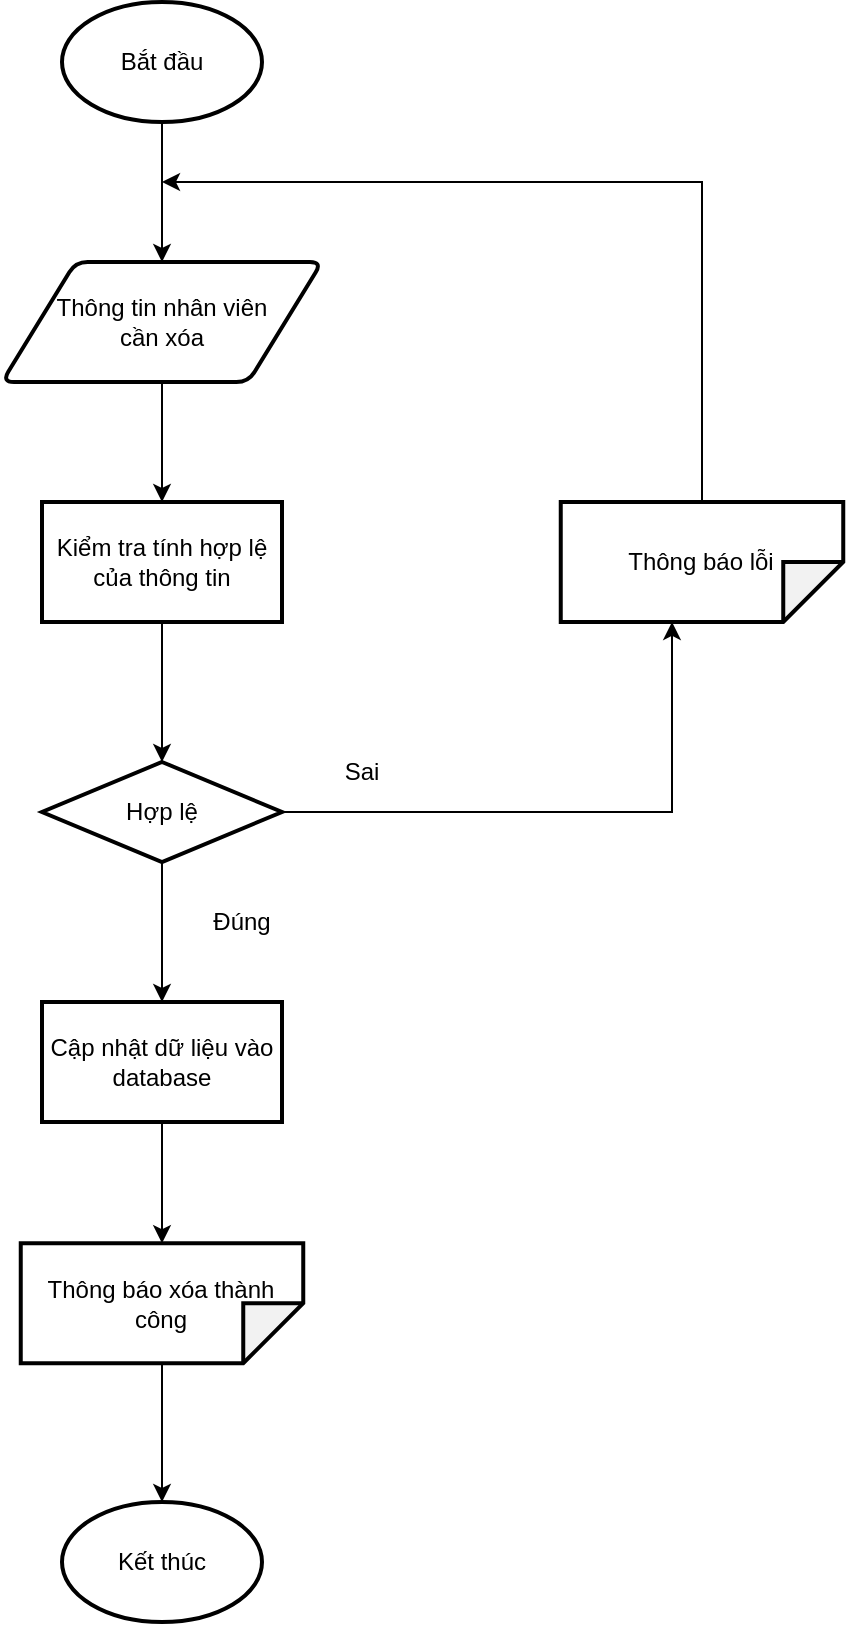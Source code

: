<mxfile version="18.0.1" type="device"><diagram id="XcLXdv98OrJelegmDaPA" name="Trang-1"><mxGraphModel dx="868" dy="593" grid="1" gridSize="10" guides="1" tooltips="1" connect="1" arrows="1" fold="1" page="1" pageScale="1" pageWidth="827" pageHeight="1169" math="0" shadow="0"><root><mxCell id="0"/><mxCell id="1" parent="0"/><mxCell id="0nVrNgLXXArcR-zgaY5S-17" style="edgeStyle=orthogonalEdgeStyle;rounded=0;orthogonalLoop=1;jettySize=auto;html=1;entryX=0.5;entryY=0;entryDx=0;entryDy=0;" parent="1" source="0nVrNgLXXArcR-zgaY5S-18" target="0nVrNgLXXArcR-zgaY5S-21" edge="1"><mxGeometry relative="1" as="geometry"/></mxCell><mxCell id="0nVrNgLXXArcR-zgaY5S-18" value="Bắt đầu" style="strokeWidth=2;html=1;shape=mxgraph.flowchart.start_1;whiteSpace=wrap;" parent="1" vertex="1"><mxGeometry x="370" y="140" width="100" height="60" as="geometry"/></mxCell><mxCell id="0nVrNgLXXArcR-zgaY5S-19" value="Kết thúc" style="strokeWidth=2;html=1;shape=mxgraph.flowchart.start_1;whiteSpace=wrap;" parent="1" vertex="1"><mxGeometry x="370" y="890" width="100" height="60" as="geometry"/></mxCell><mxCell id="0nVrNgLXXArcR-zgaY5S-20" style="edgeStyle=orthogonalEdgeStyle;rounded=0;orthogonalLoop=1;jettySize=auto;html=1;entryX=0.5;entryY=0;entryDx=0;entryDy=0;" parent="1" source="0nVrNgLXXArcR-zgaY5S-21" target="0nVrNgLXXArcR-zgaY5S-23" edge="1"><mxGeometry relative="1" as="geometry"/></mxCell><mxCell id="0nVrNgLXXArcR-zgaY5S-21" value="Thông tin nhân viên&lt;br&gt;cần xóa" style="shape=parallelogram;html=1;strokeWidth=2;perimeter=parallelogramPerimeter;whiteSpace=wrap;rounded=1;arcSize=12;size=0.23;" parent="1" vertex="1"><mxGeometry x="340" y="270" width="160" height="60" as="geometry"/></mxCell><mxCell id="0nVrNgLXXArcR-zgaY5S-22" style="edgeStyle=orthogonalEdgeStyle;rounded=0;orthogonalLoop=1;jettySize=auto;html=1;entryX=0.5;entryY=0;entryDx=0;entryDy=0;" parent="1" source="0nVrNgLXXArcR-zgaY5S-23" target="0nVrNgLXXArcR-zgaY5S-26" edge="1"><mxGeometry relative="1" as="geometry"/></mxCell><mxCell id="0nVrNgLXXArcR-zgaY5S-23" value="Kiểm tra tính hợp lệ của thông tin" style="rounded=0;whiteSpace=wrap;html=1;strokeWidth=2;" parent="1" vertex="1"><mxGeometry x="360" y="390" width="120" height="60" as="geometry"/></mxCell><mxCell id="0nVrNgLXXArcR-zgaY5S-24" style="edgeStyle=orthogonalEdgeStyle;rounded=0;orthogonalLoop=1;jettySize=auto;html=1;entryX=0;entryY=0;entryDx=60;entryDy=85.625;entryPerimeter=0;" parent="1" source="0nVrNgLXXArcR-zgaY5S-26" target="0nVrNgLXXArcR-zgaY5S-28" edge="1"><mxGeometry relative="1" as="geometry"/></mxCell><mxCell id="0nVrNgLXXArcR-zgaY5S-25" style="edgeStyle=orthogonalEdgeStyle;rounded=0;orthogonalLoop=1;jettySize=auto;html=1;startArrow=none;" parent="1" source="nXBz1TCKdoJEMLJixKgs-1" target="0nVrNgLXXArcR-zgaY5S-32" edge="1"><mxGeometry relative="1" as="geometry"/></mxCell><mxCell id="nXBz1TCKdoJEMLJixKgs-3" style="edgeStyle=orthogonalEdgeStyle;rounded=0;orthogonalLoop=1;jettySize=auto;html=1;entryX=0.5;entryY=0;entryDx=0;entryDy=0;" edge="1" parent="1" source="0nVrNgLXXArcR-zgaY5S-26" target="nXBz1TCKdoJEMLJixKgs-1"><mxGeometry relative="1" as="geometry"/></mxCell><mxCell id="0nVrNgLXXArcR-zgaY5S-26" value="Hợp lệ" style="rhombus;whiteSpace=wrap;html=1;strokeWidth=2;" parent="1" vertex="1"><mxGeometry x="360" y="520" width="120" height="50" as="geometry"/></mxCell><mxCell id="0nVrNgLXXArcR-zgaY5S-27" style="edgeStyle=orthogonalEdgeStyle;rounded=0;orthogonalLoop=1;jettySize=auto;html=1;" parent="1" source="0nVrNgLXXArcR-zgaY5S-28" edge="1"><mxGeometry relative="1" as="geometry"><mxPoint x="420" y="230" as="targetPoint"/><Array as="points"><mxPoint x="690" y="230"/></Array></mxGeometry></mxCell><mxCell id="0nVrNgLXXArcR-zgaY5S-28" value="Thông báo lỗi" style="shape=note;whiteSpace=wrap;html=1;backgroundOutline=1;darkOpacity=0.05;strokeWidth=2;rotation=90;spacing=2;labelBorderColor=none;fontColor=default;verticalAlign=middle;horizontal=0;" parent="1" vertex="1"><mxGeometry x="660" y="349.37" width="60" height="141.25" as="geometry"/></mxCell><mxCell id="0nVrNgLXXArcR-zgaY5S-29" value="Đúng" style="text;html=1;strokeColor=none;fillColor=none;align=center;verticalAlign=middle;whiteSpace=wrap;rounded=0;" parent="1" vertex="1"><mxGeometry x="430" y="585" width="60" height="30" as="geometry"/></mxCell><mxCell id="0nVrNgLXXArcR-zgaY5S-30" value="Sai" style="text;html=1;strokeColor=none;fillColor=none;align=center;verticalAlign=middle;whiteSpace=wrap;rounded=0;" parent="1" vertex="1"><mxGeometry x="490" y="510" width="60" height="30" as="geometry"/></mxCell><mxCell id="0nVrNgLXXArcR-zgaY5S-31" style="edgeStyle=orthogonalEdgeStyle;rounded=0;orthogonalLoop=1;jettySize=auto;html=1;" parent="1" source="0nVrNgLXXArcR-zgaY5S-32" target="0nVrNgLXXArcR-zgaY5S-19" edge="1"><mxGeometry relative="1" as="geometry"/></mxCell><mxCell id="0nVrNgLXXArcR-zgaY5S-32" value="Thông báo xóa thành công" style="shape=note;whiteSpace=wrap;html=1;backgroundOutline=1;darkOpacity=0.05;strokeWidth=2;rotation=90;spacing=2;labelBorderColor=none;fontColor=default;verticalAlign=middle;horizontal=0;" parent="1" vertex="1"><mxGeometry x="390" y="720" width="60" height="141.25" as="geometry"/></mxCell><mxCell id="nXBz1TCKdoJEMLJixKgs-1" value="Cập nhật dữ liệu vào database" style="rounded=0;whiteSpace=wrap;html=1;strokeWidth=2;" vertex="1" parent="1"><mxGeometry x="360" y="640" width="120" height="60" as="geometry"/></mxCell></root></mxGraphModel></diagram></mxfile>
